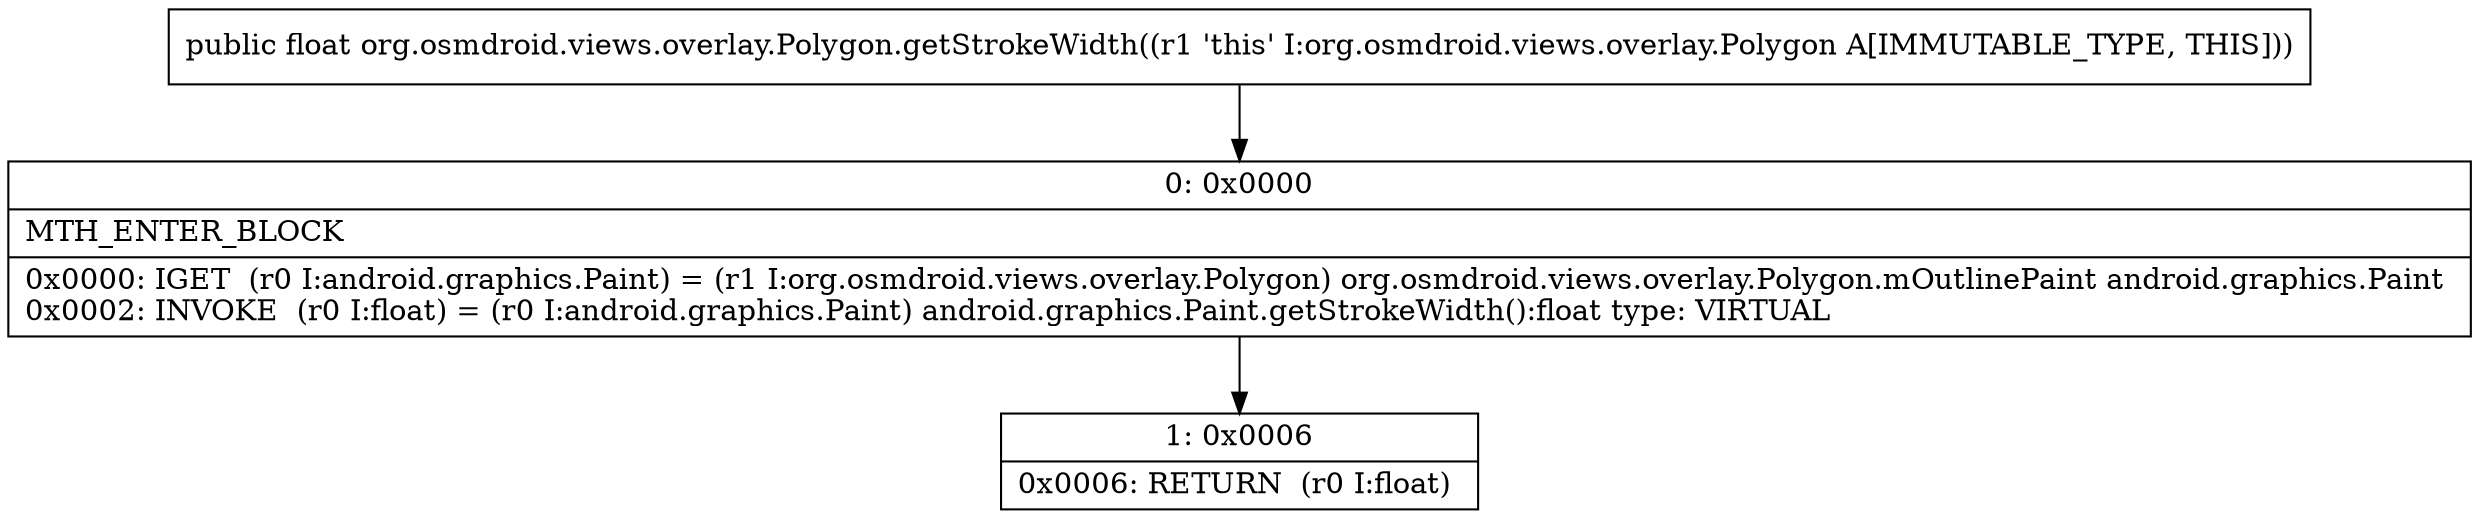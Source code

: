 digraph "CFG fororg.osmdroid.views.overlay.Polygon.getStrokeWidth()F" {
Node_0 [shape=record,label="{0\:\ 0x0000|MTH_ENTER_BLOCK\l|0x0000: IGET  (r0 I:android.graphics.Paint) = (r1 I:org.osmdroid.views.overlay.Polygon) org.osmdroid.views.overlay.Polygon.mOutlinePaint android.graphics.Paint \l0x0002: INVOKE  (r0 I:float) = (r0 I:android.graphics.Paint) android.graphics.Paint.getStrokeWidth():float type: VIRTUAL \l}"];
Node_1 [shape=record,label="{1\:\ 0x0006|0x0006: RETURN  (r0 I:float) \l}"];
MethodNode[shape=record,label="{public float org.osmdroid.views.overlay.Polygon.getStrokeWidth((r1 'this' I:org.osmdroid.views.overlay.Polygon A[IMMUTABLE_TYPE, THIS])) }"];
MethodNode -> Node_0;
Node_0 -> Node_1;
}

